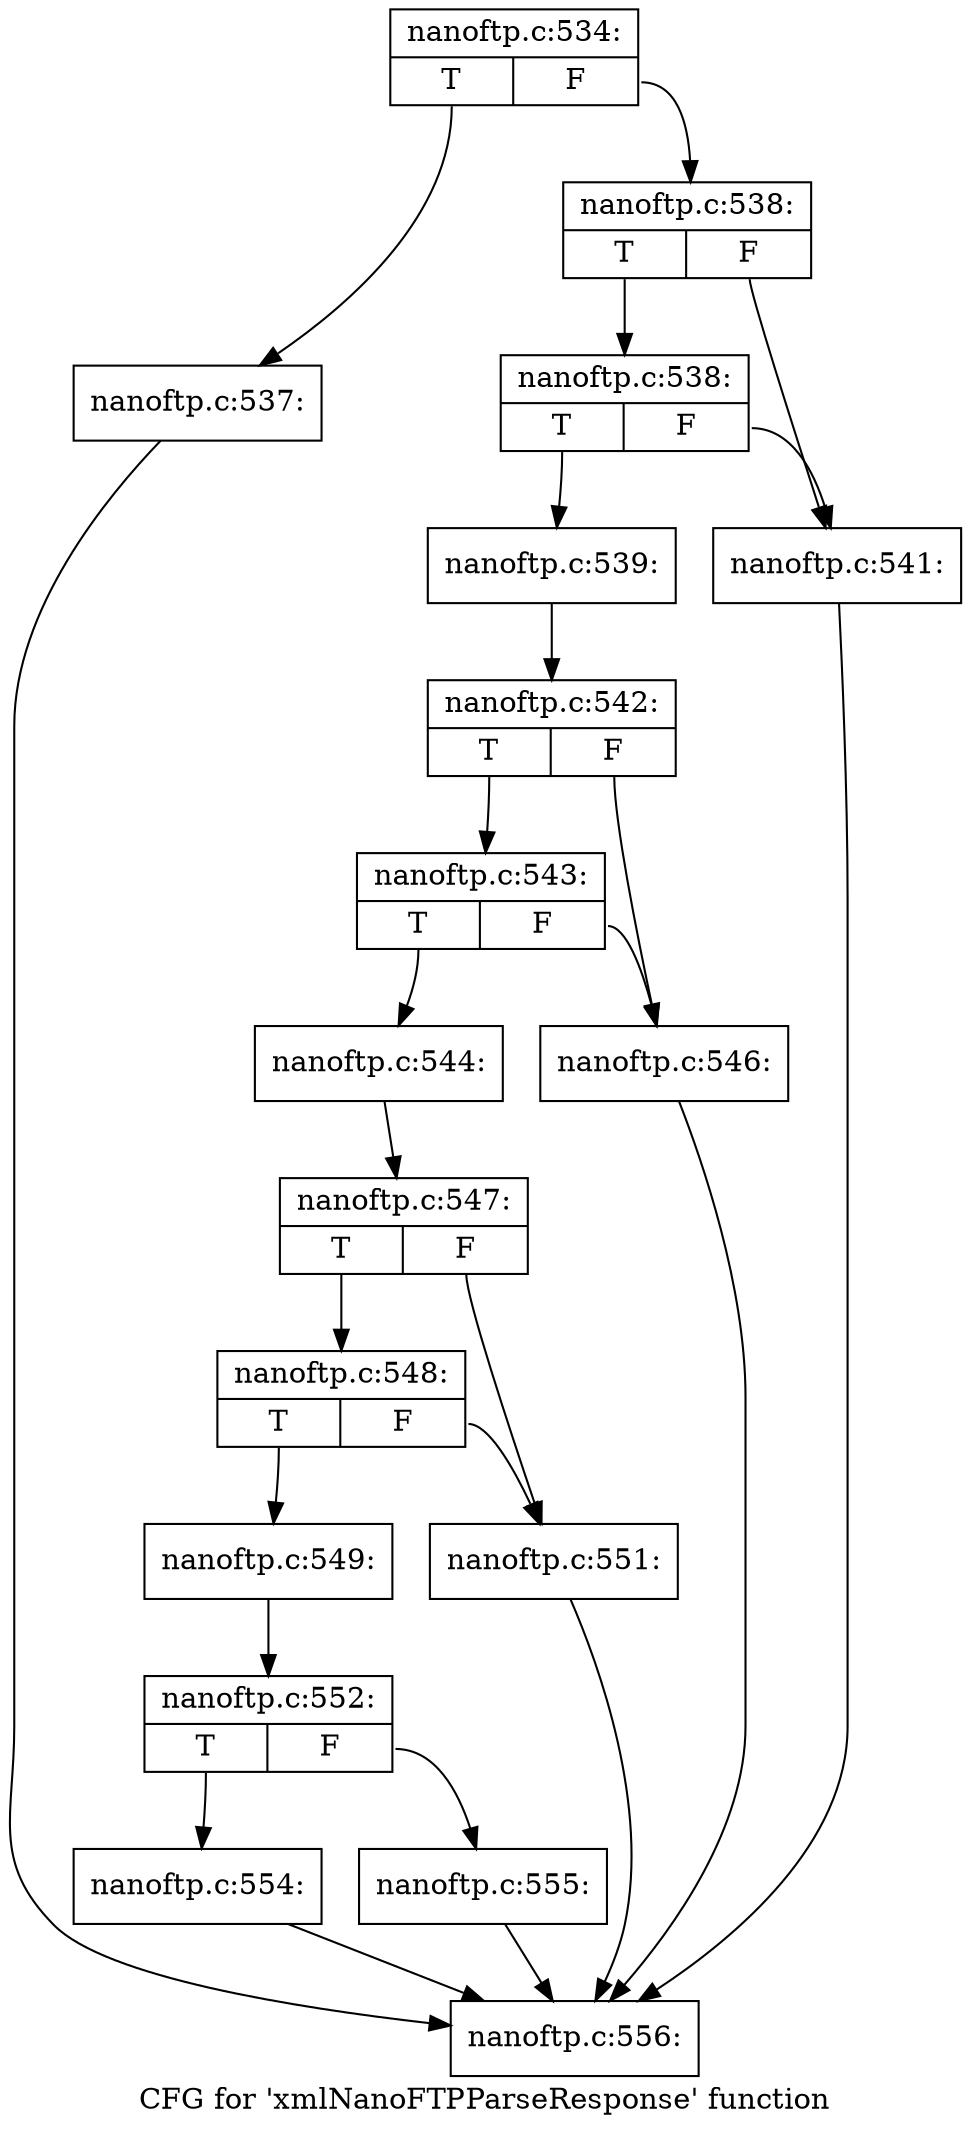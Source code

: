 digraph "CFG for 'xmlNanoFTPParseResponse' function" {
	label="CFG for 'xmlNanoFTPParseResponse' function";

	Node0x3f9f910 [shape=record,label="{nanoftp.c:534:|{<s0>T|<s1>F}}"];
	Node0x3f9f910:s0 -> Node0x3fa77f0;
	Node0x3f9f910:s1 -> Node0x3fa7840;
	Node0x3fa77f0 [shape=record,label="{nanoftp.c:537:}"];
	Node0x3fa77f0 -> Node0x3fa6dc0;
	Node0x3fa7840 [shape=record,label="{nanoftp.c:538:|{<s0>T|<s1>F}}"];
	Node0x3fa7840:s0 -> Node0x3fa7df0;
	Node0x3fa7840:s1 -> Node0x3fa7da0;
	Node0x3fa7df0 [shape=record,label="{nanoftp.c:538:|{<s0>T|<s1>F}}"];
	Node0x3fa7df0:s0 -> Node0x3fa7d00;
	Node0x3fa7df0:s1 -> Node0x3fa7da0;
	Node0x3fa7d00 [shape=record,label="{nanoftp.c:539:}"];
	Node0x3fa7d00 -> Node0x3fa7d50;
	Node0x3fa7da0 [shape=record,label="{nanoftp.c:541:}"];
	Node0x3fa7da0 -> Node0x3fa6dc0;
	Node0x3fa7d50 [shape=record,label="{nanoftp.c:542:|{<s0>T|<s1>F}}"];
	Node0x3fa7d50:s0 -> Node0x3fa8f70;
	Node0x3fa7d50:s1 -> Node0x3fa8f20;
	Node0x3fa8f70 [shape=record,label="{nanoftp.c:543:|{<s0>T|<s1>F}}"];
	Node0x3fa8f70:s0 -> Node0x3fa8e80;
	Node0x3fa8f70:s1 -> Node0x3fa8f20;
	Node0x3fa8e80 [shape=record,label="{nanoftp.c:544:}"];
	Node0x3fa8e80 -> Node0x3fa8ed0;
	Node0x3fa8f20 [shape=record,label="{nanoftp.c:546:}"];
	Node0x3fa8f20 -> Node0x3fa6dc0;
	Node0x3fa8ed0 [shape=record,label="{nanoftp.c:547:|{<s0>T|<s1>F}}"];
	Node0x3fa8ed0:s0 -> Node0x3faa0f0;
	Node0x3fa8ed0:s1 -> Node0x3faa0a0;
	Node0x3faa0f0 [shape=record,label="{nanoftp.c:548:|{<s0>T|<s1>F}}"];
	Node0x3faa0f0:s0 -> Node0x3faa000;
	Node0x3faa0f0:s1 -> Node0x3faa0a0;
	Node0x3faa000 [shape=record,label="{nanoftp.c:549:}"];
	Node0x3faa000 -> Node0x3faa050;
	Node0x3faa0a0 [shape=record,label="{nanoftp.c:551:}"];
	Node0x3faa0a0 -> Node0x3fa6dc0;
	Node0x3faa050 [shape=record,label="{nanoftp.c:552:|{<s0>T|<s1>F}}"];
	Node0x3faa050:s0 -> Node0x3fab180;
	Node0x3faa050:s1 -> Node0x3fab1d0;
	Node0x3fab180 [shape=record,label="{nanoftp.c:554:}"];
	Node0x3fab180 -> Node0x3fa6dc0;
	Node0x3fab1d0 [shape=record,label="{nanoftp.c:555:}"];
	Node0x3fab1d0 -> Node0x3fa6dc0;
	Node0x3fa6dc0 [shape=record,label="{nanoftp.c:556:}"];
}
